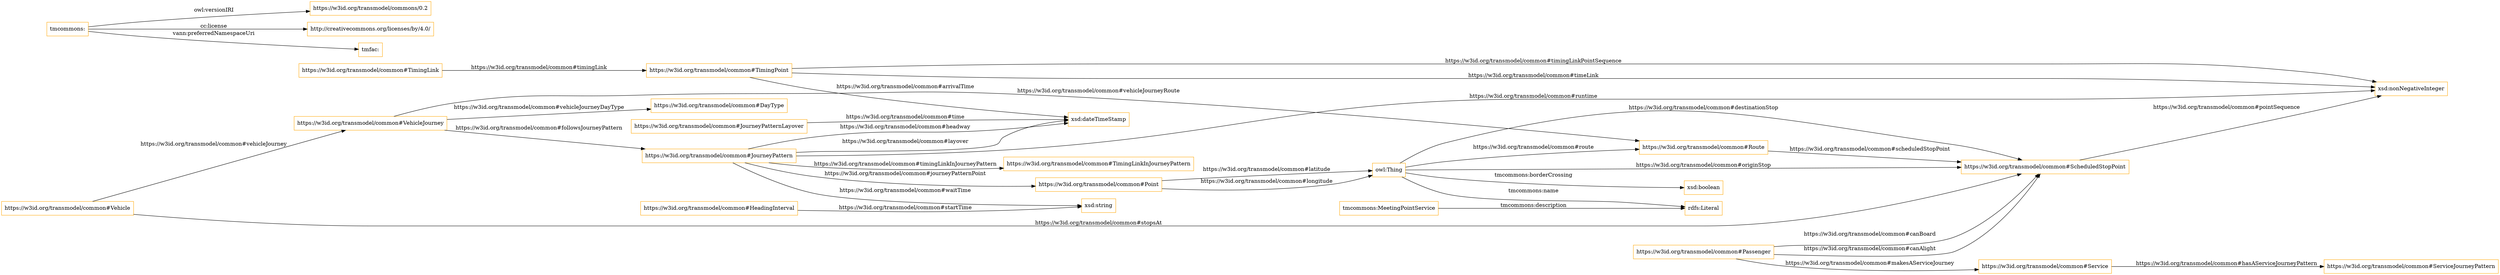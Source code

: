 digraph ar2dtool_diagram { 
rankdir=LR;
size="1501"
node [shape = rectangle, color="orange"]; "https://w3id.org/transmodel/common#Service" "https://w3id.org/transmodel/common#ServiceJourneyPattern" "https://w3id.org/transmodel/common#JourneyPatternLayover" "https://w3id.org/transmodel/common#TimingLink" "https://w3id.org/transmodel/common#Vehicle" "https://w3id.org/transmodel/common#Passenger" "https://w3id.org/transmodel/common#Point" "https://w3id.org/transmodel/common#VehicleJourney" "https://w3id.org/transmodel/common#DayType" "https://w3id.org/transmodel/common#HeadingInterval" "https://w3id.org/transmodel/common#TimingPoint" "https://w3id.org/transmodel/common#JourneyPattern" "https://w3id.org/transmodel/common#Route" "https://w3id.org/transmodel/common#TimingLinkInJourneyPattern" "https://w3id.org/transmodel/common#ScheduledStopPoint" ; /*classes style*/
	"tmcommons:" -> "https://w3id.org/transmodel/commons/0.2" [ label = "owl:versionIRI" ];
	"tmcommons:" -> "http://creativecommons.org/licenses/by/4.0/" [ label = "cc:license" ];
	"tmcommons:" -> "tmfac:" [ label = "vann:preferredNamespaceUri" ];
	"https://w3id.org/transmodel/common#TimingPoint" -> "xsd:dateTimeStamp" [ label = "https://w3id.org/transmodel/common#arrivalTime" ];
	"https://w3id.org/transmodel/common#JourneyPatternLayover" -> "xsd:dateTimeStamp" [ label = "https://w3id.org/transmodel/common#time" ];
	"https://w3id.org/transmodel/common#VehicleJourney" -> "https://w3id.org/transmodel/common#Route" [ label = "https://w3id.org/transmodel/common#vehicleJourneyRoute" ];
	"owl:Thing" -> "xsd:boolean" [ label = "tmcommons:borderCrossing" ];
	"https://w3id.org/transmodel/common#Passenger" -> "https://w3id.org/transmodel/common#Service" [ label = "https://w3id.org/transmodel/common#makesAServiceJourney" ];
	"https://w3id.org/transmodel/common#JourneyPattern" -> "https://w3id.org/transmodel/common#Point" [ label = "https://w3id.org/transmodel/common#journeyPatternPoint" ];
	"https://w3id.org/transmodel/common#Vehicle" -> "https://w3id.org/transmodel/common#ScheduledStopPoint" [ label = "https://w3id.org/transmodel/common#stopsAt" ];
	"https://w3id.org/transmodel/common#JourneyPattern" -> "xsd:string" [ label = "https://w3id.org/transmodel/common#waitTime" ];
	"https://w3id.org/transmodel/common#Passenger" -> "https://w3id.org/transmodel/common#ScheduledStopPoint" [ label = "https://w3id.org/transmodel/common#canAlight" ];
	"https://w3id.org/transmodel/common#JourneyPattern" -> "xsd:dateTimeStamp" [ label = "https://w3id.org/transmodel/common#headway" ];
	"https://w3id.org/transmodel/common#TimingLink" -> "https://w3id.org/transmodel/common#TimingPoint" [ label = "https://w3id.org/transmodel/common#timingLink" ];
	"owl:Thing" -> "https://w3id.org/transmodel/common#Route" [ label = "https://w3id.org/transmodel/common#route" ];
	"https://w3id.org/transmodel/common#JourneyPattern" -> "xsd:nonNegativeInteger" [ label = "https://w3id.org/transmodel/common#runtime" ];
	"https://w3id.org/transmodel/common#Route" -> "https://w3id.org/transmodel/common#ScheduledStopPoint" [ label = "https://w3id.org/transmodel/common#scheduledStopPoint" ];
	"owl:Thing" -> "rdfs:Literal" [ label = "tmcommons:name" ];
	"tmcommons:MeetingPointService" -> "rdfs:Literal" [ label = "tmcommons:description" ];
	"https://w3id.org/transmodel/common#JourneyPattern" -> "xsd:dateTimeStamp" [ label = "https://w3id.org/transmodel/common#layover" ];
	"owl:Thing" -> "https://w3id.org/transmodel/common#ScheduledStopPoint" [ label = "https://w3id.org/transmodel/common#destinationStop" ];
	"https://w3id.org/transmodel/common#Vehicle" -> "https://w3id.org/transmodel/common#VehicleJourney" [ label = "https://w3id.org/transmodel/common#vehicleJourney" ];
	"https://w3id.org/transmodel/common#TimingPoint" -> "xsd:nonNegativeInteger" [ label = "https://w3id.org/transmodel/common#timingLinkPointSequence" ];
	"https://w3id.org/transmodel/common#Point" -> "owl:Thing" [ label = "https://w3id.org/transmodel/common#longitude" ];
	"https://w3id.org/transmodel/common#JourneyPattern" -> "https://w3id.org/transmodel/common#TimingLinkInJourneyPattern" [ label = "https://w3id.org/transmodel/common#timingLinkInJourneyPattern" ];
	"https://w3id.org/transmodel/common#Point" -> "owl:Thing" [ label = "https://w3id.org/transmodel/common#latitude" ];
	"https://w3id.org/transmodel/common#Service" -> "https://w3id.org/transmodel/common#ServiceJourneyPattern" [ label = "https://w3id.org/transmodel/common#hasAServiceJourneyPattern" ];
	"https://w3id.org/transmodel/common#HeadingInterval" -> "xsd:string" [ label = "https://w3id.org/transmodel/common#startTime" ];
	"https://w3id.org/transmodel/common#VehicleJourney" -> "https://w3id.org/transmodel/common#DayType" [ label = "https://w3id.org/transmodel/common#vehicleJourneyDayType" ];
	"https://w3id.org/transmodel/common#VehicleJourney" -> "https://w3id.org/transmodel/common#JourneyPattern" [ label = "https://w3id.org/transmodel/common#followsJourneyPattern" ];
	"owl:Thing" -> "https://w3id.org/transmodel/common#ScheduledStopPoint" [ label = "https://w3id.org/transmodel/common#originStop" ];
	"https://w3id.org/transmodel/common#Passenger" -> "https://w3id.org/transmodel/common#ScheduledStopPoint" [ label = "https://w3id.org/transmodel/common#canBoard" ];
	"https://w3id.org/transmodel/common#ScheduledStopPoint" -> "xsd:nonNegativeInteger" [ label = "https://w3id.org/transmodel/common#pointSequence" ];
	"https://w3id.org/transmodel/common#TimingPoint" -> "xsd:nonNegativeInteger" [ label = "https://w3id.org/transmodel/common#timeLink" ];

}
